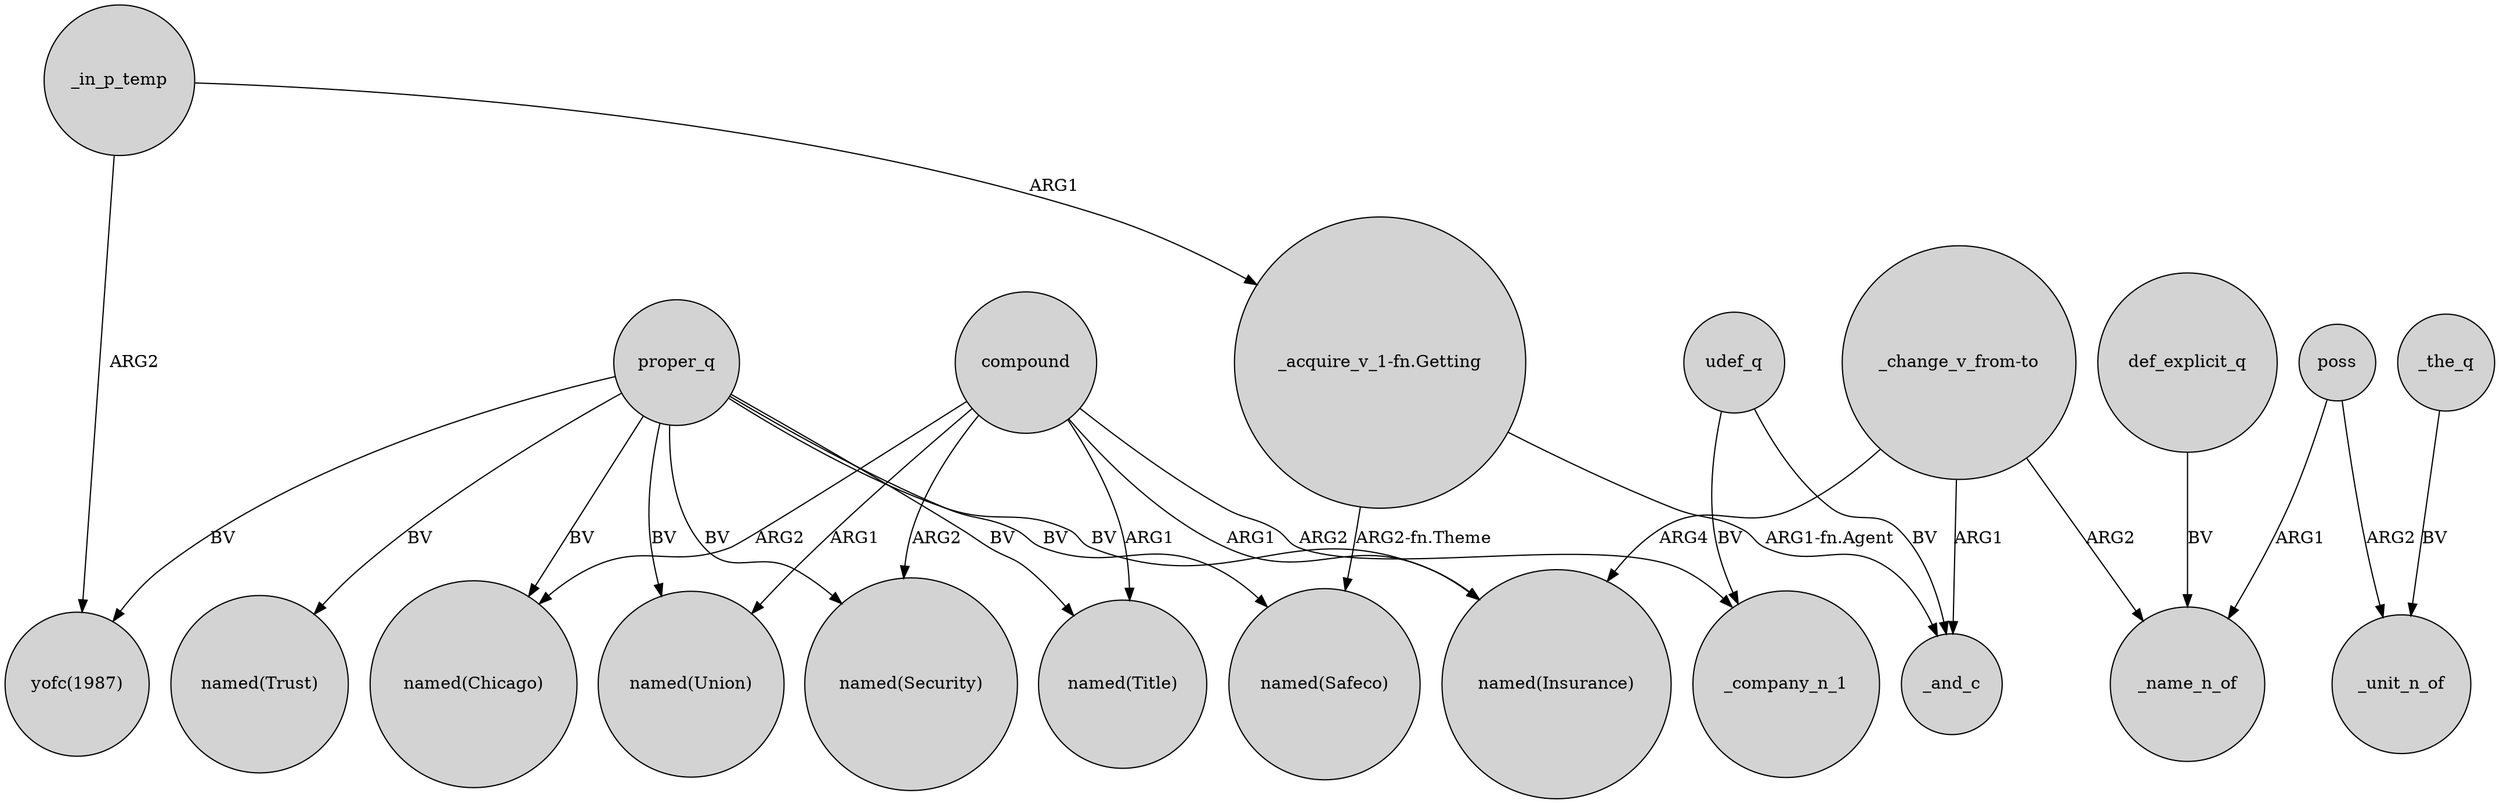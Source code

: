 digraph {
	node [shape=circle style=filled]
	_in_p_temp -> "yofc(1987)" [label=ARG2]
	udef_q -> _company_n_1 [label=BV]
	proper_q -> "named(Union)" [label=BV]
	compound -> _company_n_1 [label=ARG2]
	poss -> _unit_n_of [label=ARG2]
	compound -> "named(Security)" [label=ARG2]
	compound -> "named(Chicago)" [label=ARG2]
	"_change_v_from-to" -> "named(Insurance)" [label=ARG4]
	proper_q -> "named(Title)" [label=BV]
	compound -> "named(Title)" [label=ARG1]
	proper_q -> "named(Trust)" [label=BV]
	compound -> "named(Union)" [label=ARG1]
	"_acquire_v_1-fn.Getting" -> "named(Safeco)" [label="ARG2-fn.Theme"]
	"_change_v_from-to" -> _and_c [label=ARG1]
	"_change_v_from-to" -> _name_n_of [label=ARG2]
	proper_q -> "yofc(1987)" [label=BV]
	_in_p_temp -> "_acquire_v_1-fn.Getting" [label=ARG1]
	"_acquire_v_1-fn.Getting" -> _and_c [label="ARG1-fn.Agent"]
	poss -> _name_n_of [label=ARG1]
	proper_q -> "named(Insurance)" [label=BV]
	proper_q -> "named(Security)" [label=BV]
	compound -> "named(Insurance)" [label=ARG1]
	udef_q -> _and_c [label=BV]
	proper_q -> "named(Safeco)" [label=BV]
	_the_q -> _unit_n_of [label=BV]
	proper_q -> "named(Chicago)" [label=BV]
	def_explicit_q -> _name_n_of [label=BV]
}
